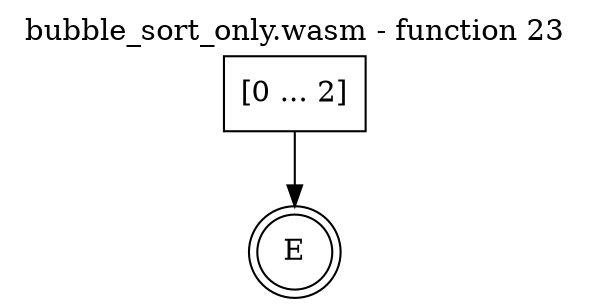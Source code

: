 digraph finite_state_machine {
    label = "bubble_sort_only.wasm - function 23"
    labelloc =  t
    labelfontsize = 16
    labelfontcolor = black
    labelfontname = "Helvetica"
    node [shape = doublecircle]; E ;
    node [shape = box];
    node [shape=box, color=black, style=solid] 0[label="[0 ... 2]"]
    0 -> E;
}
